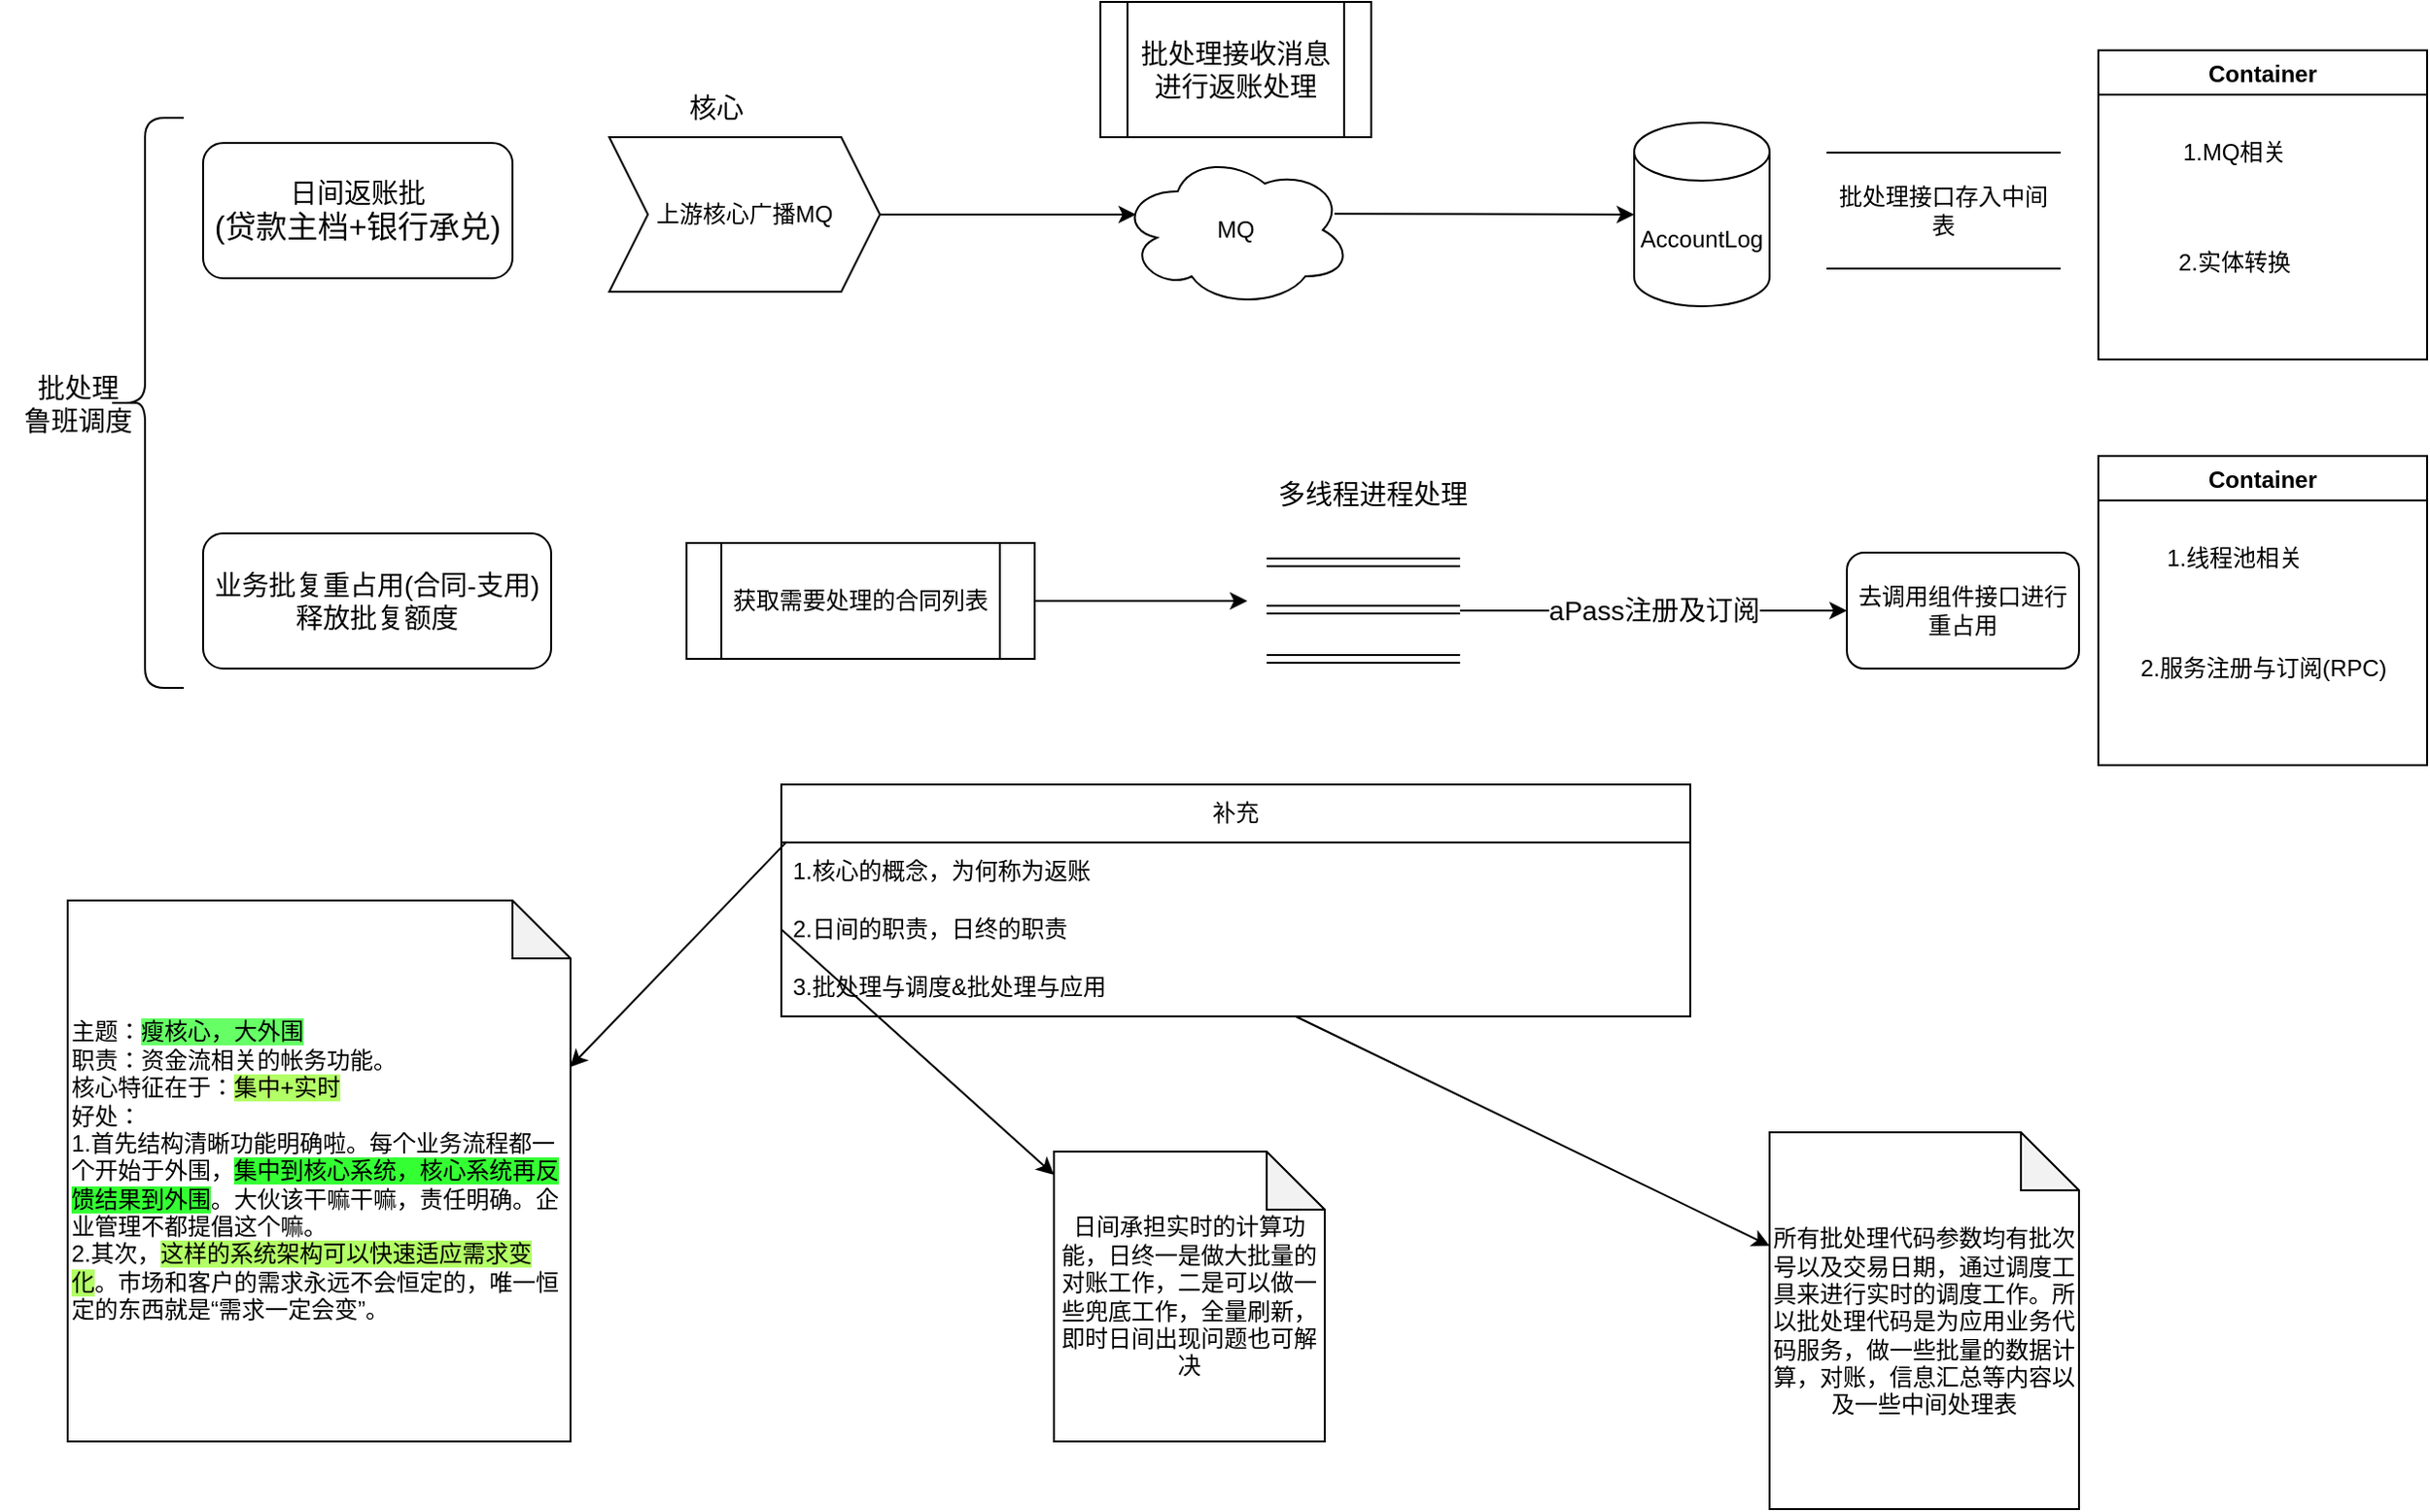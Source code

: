 <mxfile version="24.7.7">
  <diagram name="第 1 页" id="zv5c9dIbN6kBxqN3B4h9">
    <mxGraphModel dx="2670" dy="773" grid="1" gridSize="10" guides="1" tooltips="1" connect="1" arrows="1" fold="1" page="1" pageScale="1" pageWidth="827" pageHeight="1169" math="0" shadow="0">
      <root>
        <mxCell id="0" />
        <mxCell id="1" parent="0" />
        <mxCell id="AlXySb3WD6Xx3yzlpo8Q-1" value="上游核心广播MQ" style="shape=step;perimeter=stepPerimeter;whiteSpace=wrap;html=1;fixedSize=1;" parent="1" vertex="1">
          <mxGeometry x="100" y="135" width="140" height="80" as="geometry" />
        </mxCell>
        <mxCell id="AlXySb3WD6Xx3yzlpo8Q-3" value="&lt;font style=&quot;font-size: 14px;&quot;&gt;日间返账批&lt;/font&gt;&lt;div&gt;&lt;font size=&quot;3&quot;&gt;(贷款主档+银行承兑)&lt;/font&gt;&lt;/div&gt;" style="rounded=1;whiteSpace=wrap;html=1;" parent="1" vertex="1">
          <mxGeometry x="-110" y="138" width="160" height="70" as="geometry" />
        </mxCell>
        <mxCell id="AlXySb3WD6Xx3yzlpo8Q-4" value="AccountLog" style="shape=cylinder3;whiteSpace=wrap;html=1;boundedLbl=1;backgroundOutline=1;size=15;" parent="1" vertex="1">
          <mxGeometry x="630" y="127.5" width="70" height="95" as="geometry" />
        </mxCell>
        <mxCell id="AlXySb3WD6Xx3yzlpo8Q-5" value="&lt;font style=&quot;font-size: 14px;&quot;&gt;批处理接收消息进行返账处理&lt;/font&gt;" style="shape=process;whiteSpace=wrap;html=1;backgroundOutline=1;" parent="1" vertex="1">
          <mxGeometry x="354" y="65" width="140" height="70" as="geometry" />
        </mxCell>
        <mxCell id="AlXySb3WD6Xx3yzlpo8Q-6" value="MQ" style="ellipse;shape=cloud;whiteSpace=wrap;html=1;" parent="1" vertex="1">
          <mxGeometry x="364" y="143" width="120" height="80" as="geometry" />
        </mxCell>
        <mxCell id="AlXySb3WD6Xx3yzlpo8Q-7" value="" style="endArrow=classic;html=1;rounded=0;exitX=1;exitY=0.5;exitDx=0;exitDy=0;entryX=0.07;entryY=0.4;entryDx=0;entryDy=0;entryPerimeter=0;" parent="1" source="AlXySb3WD6Xx3yzlpo8Q-1" target="AlXySb3WD6Xx3yzlpo8Q-6" edge="1">
          <mxGeometry width="50" height="50" relative="1" as="geometry">
            <mxPoint x="310" y="290" as="sourcePoint" />
            <mxPoint x="360" y="240" as="targetPoint" />
          </mxGeometry>
        </mxCell>
        <mxCell id="AlXySb3WD6Xx3yzlpo8Q-8" value="" style="endArrow=classic;html=1;rounded=0;exitX=0.925;exitY=0.395;exitDx=0;exitDy=0;exitPerimeter=0;entryX=0;entryY=0.5;entryDx=0;entryDy=0;entryPerimeter=0;" parent="1" source="AlXySb3WD6Xx3yzlpo8Q-6" target="AlXySb3WD6Xx3yzlpo8Q-4" edge="1">
          <mxGeometry width="50" height="50" relative="1" as="geometry">
            <mxPoint x="520" y="280" as="sourcePoint" />
            <mxPoint x="570" y="230" as="targetPoint" />
          </mxGeometry>
        </mxCell>
        <mxCell id="AlXySb3WD6Xx3yzlpo8Q-10" value="Container" style="swimlane;" parent="1" vertex="1">
          <mxGeometry x="870" y="90" width="170" height="160" as="geometry" />
        </mxCell>
        <mxCell id="AlXySb3WD6Xx3yzlpo8Q-12" value="2.实体转换" style="text;html=1;align=center;verticalAlign=middle;resizable=0;points=[];autosize=1;strokeColor=none;fillColor=none;" parent="AlXySb3WD6Xx3yzlpo8Q-10" vertex="1">
          <mxGeometry x="30" y="95" width="80" height="30" as="geometry" />
        </mxCell>
        <mxCell id="AlXySb3WD6Xx3yzlpo8Q-11" value="1.MQ相关" style="text;html=1;align=center;verticalAlign=middle;resizable=0;points=[];autosize=1;strokeColor=none;fillColor=none;" parent="AlXySb3WD6Xx3yzlpo8Q-10" vertex="1">
          <mxGeometry x="30" y="37.5" width="80" height="30" as="geometry" />
        </mxCell>
        <mxCell id="AlXySb3WD6Xx3yzlpo8Q-13" value="&lt;div&gt;&lt;span style=&quot;font-size: 14px;&quot;&gt;业务批复重占用(合同-支用)&lt;br&gt;释放批复额度&lt;/span&gt;&lt;/div&gt;" style="rounded=1;whiteSpace=wrap;html=1;" parent="1" vertex="1">
          <mxGeometry x="-110" y="340" width="180" height="70" as="geometry" />
        </mxCell>
        <mxCell id="AlXySb3WD6Xx3yzlpo8Q-14" value="&lt;font style=&quot;font-size: 14px;&quot;&gt;核心&lt;/font&gt;" style="text;html=1;align=center;verticalAlign=middle;resizable=0;points=[];autosize=1;strokeColor=none;fillColor=none;" parent="1" vertex="1">
          <mxGeometry x="130" y="105" width="50" height="30" as="geometry" />
        </mxCell>
        <mxCell id="AlXySb3WD6Xx3yzlpo8Q-15" value="批处理接口存入中间表" style="shape=partialRectangle;whiteSpace=wrap;html=1;left=0;right=0;fillColor=none;" parent="1" vertex="1">
          <mxGeometry x="730" y="143" width="120" height="60" as="geometry" />
        </mxCell>
        <mxCell id="AlXySb3WD6Xx3yzlpo8Q-16" value="获取需要处理的合同列表" style="shape=process;whiteSpace=wrap;html=1;backgroundOutline=1;" parent="1" vertex="1">
          <mxGeometry x="140" y="345" width="180" height="60" as="geometry" />
        </mxCell>
        <mxCell id="AlXySb3WD6Xx3yzlpo8Q-22" value="" style="group" parent="1" vertex="1" connectable="0">
          <mxGeometry x="440" y="305" width="110" height="100" as="geometry" />
        </mxCell>
        <mxCell id="AlXySb3WD6Xx3yzlpo8Q-17" value="" style="shape=link;html=1;rounded=0;" parent="AlXySb3WD6Xx3yzlpo8Q-22" edge="1">
          <mxGeometry width="100" relative="1" as="geometry">
            <mxPoint y="50" as="sourcePoint" />
            <mxPoint x="100" y="50" as="targetPoint" />
          </mxGeometry>
        </mxCell>
        <mxCell id="AlXySb3WD6Xx3yzlpo8Q-18" value="" style="shape=link;html=1;rounded=0;" parent="AlXySb3WD6Xx3yzlpo8Q-22" edge="1">
          <mxGeometry width="100" relative="1" as="geometry">
            <mxPoint y="74.5" as="sourcePoint" />
            <mxPoint x="100" y="74.5" as="targetPoint" />
          </mxGeometry>
        </mxCell>
        <mxCell id="AlXySb3WD6Xx3yzlpo8Q-19" value="" style="shape=link;html=1;rounded=0;" parent="AlXySb3WD6Xx3yzlpo8Q-22" edge="1">
          <mxGeometry width="100" relative="1" as="geometry">
            <mxPoint y="100" as="sourcePoint" />
            <mxPoint x="100" y="100" as="targetPoint" />
          </mxGeometry>
        </mxCell>
        <mxCell id="AlXySb3WD6Xx3yzlpo8Q-20" value="&lt;font style=&quot;font-size: 14px;&quot;&gt;多线程进程处理&lt;/font&gt;" style="text;html=1;align=center;verticalAlign=middle;whiteSpace=wrap;rounded=0;" parent="AlXySb3WD6Xx3yzlpo8Q-22" vertex="1">
          <mxGeometry width="110" height="30" as="geometry" />
        </mxCell>
        <mxCell id="AlXySb3WD6Xx3yzlpo8Q-23" value="" style="endArrow=classic;html=1;rounded=0;exitX=1;exitY=0.5;exitDx=0;exitDy=0;" parent="1" source="AlXySb3WD6Xx3yzlpo8Q-16" edge="1">
          <mxGeometry width="50" height="50" relative="1" as="geometry">
            <mxPoint x="370" y="400" as="sourcePoint" />
            <mxPoint x="430" y="375" as="targetPoint" />
          </mxGeometry>
        </mxCell>
        <mxCell id="AlXySb3WD6Xx3yzlpo8Q-24" value="去调用组件接口进行重占用" style="rounded=1;whiteSpace=wrap;html=1;" parent="1" vertex="1">
          <mxGeometry x="740" y="350" width="120" height="60" as="geometry" />
        </mxCell>
        <mxCell id="AlXySb3WD6Xx3yzlpo8Q-26" value="" style="endArrow=classic;html=1;rounded=0;" parent="1" target="AlXySb3WD6Xx3yzlpo8Q-24" edge="1">
          <mxGeometry relative="1" as="geometry">
            <mxPoint x="540" y="380" as="sourcePoint" />
            <mxPoint x="690" y="370" as="targetPoint" />
          </mxGeometry>
        </mxCell>
        <mxCell id="AlXySb3WD6Xx3yzlpo8Q-27" value="&lt;font style=&quot;font-size: 14px;&quot;&gt;aPass注册及订阅&lt;/font&gt;" style="edgeLabel;resizable=0;html=1;;align=center;verticalAlign=middle;" parent="AlXySb3WD6Xx3yzlpo8Q-26" connectable="0" vertex="1">
          <mxGeometry relative="1" as="geometry" />
        </mxCell>
        <mxCell id="AlXySb3WD6Xx3yzlpo8Q-29" value="Container" style="swimlane;" parent="1" vertex="1">
          <mxGeometry x="870" y="300" width="170" height="160" as="geometry" />
        </mxCell>
        <mxCell id="AlXySb3WD6Xx3yzlpo8Q-30" value="2.服务注册与订阅(RPC)" style="text;html=1;align=center;verticalAlign=middle;resizable=0;points=[];autosize=1;strokeColor=none;fillColor=none;" parent="AlXySb3WD6Xx3yzlpo8Q-29" vertex="1">
          <mxGeometry x="10" y="95" width="150" height="30" as="geometry" />
        </mxCell>
        <mxCell id="AlXySb3WD6Xx3yzlpo8Q-31" value="1.线程池相关" style="text;html=1;align=center;verticalAlign=middle;resizable=0;points=[];autosize=1;strokeColor=none;fillColor=none;" parent="AlXySb3WD6Xx3yzlpo8Q-29" vertex="1">
          <mxGeometry x="25" y="37.5" width="90" height="30" as="geometry" />
        </mxCell>
        <mxCell id="AlXySb3WD6Xx3yzlpo8Q-35" value="补充" style="swimlane;fontStyle=0;childLayout=stackLayout;horizontal=1;startSize=30;horizontalStack=0;resizeParent=1;resizeParentMax=0;resizeLast=0;collapsible=1;marginBottom=0;whiteSpace=wrap;html=1;" parent="1" vertex="1">
          <mxGeometry x="189" y="470" width="470" height="120" as="geometry" />
        </mxCell>
        <mxCell id="AlXySb3WD6Xx3yzlpo8Q-36" value="1.核心的概念，为何称为返账" style="text;strokeColor=none;fillColor=none;align=left;verticalAlign=middle;spacingLeft=4;spacingRight=4;overflow=hidden;points=[[0,0.5],[1,0.5]];portConstraint=eastwest;rotatable=0;whiteSpace=wrap;html=1;" parent="AlXySb3WD6Xx3yzlpo8Q-35" vertex="1">
          <mxGeometry y="30" width="470" height="30" as="geometry" />
        </mxCell>
        <mxCell id="AlXySb3WD6Xx3yzlpo8Q-37" value="2.日间的职责，日终的职责" style="text;strokeColor=none;fillColor=none;align=left;verticalAlign=middle;spacingLeft=4;spacingRight=4;overflow=hidden;points=[[0,0.5],[1,0.5]];portConstraint=eastwest;rotatable=0;whiteSpace=wrap;html=1;" parent="AlXySb3WD6Xx3yzlpo8Q-35" vertex="1">
          <mxGeometry y="60" width="470" height="30" as="geometry" />
        </mxCell>
        <mxCell id="AlXySb3WD6Xx3yzlpo8Q-38" value="3.批处理与调度&amp;amp;批处理与应用" style="text;strokeColor=none;fillColor=none;align=left;verticalAlign=middle;spacingLeft=4;spacingRight=4;overflow=hidden;points=[[0,0.5],[1,0.5]];portConstraint=eastwest;rotatable=0;whiteSpace=wrap;html=1;" parent="AlXySb3WD6Xx3yzlpo8Q-35" vertex="1">
          <mxGeometry y="90" width="470" height="30" as="geometry" />
        </mxCell>
        <mxCell id="AlXySb3WD6Xx3yzlpo8Q-39" value="" style="shape=curlyBracket;whiteSpace=wrap;html=1;rounded=1;labelPosition=left;verticalLabelPosition=middle;align=right;verticalAlign=middle;" parent="1" vertex="1">
          <mxGeometry x="-160" y="125" width="40" height="295" as="geometry" />
        </mxCell>
        <mxCell id="AlXySb3WD6Xx3yzlpo8Q-40" value="&lt;font style=&quot;font-size: 14px;&quot;&gt;批处理&lt;br&gt;鲁班调度&lt;/font&gt;" style="text;html=1;align=center;verticalAlign=middle;resizable=0;points=[];autosize=1;strokeColor=none;fillColor=none;" parent="1" vertex="1">
          <mxGeometry x="-215" y="247.5" width="80" height="50" as="geometry" />
        </mxCell>
        <mxCell id="Qg0o_cGmYhYIGyor3dkJ-1" value="主题：&lt;span style=&quot;background-color: rgb(102, 255, 102);&quot;&gt;瘦核心，大外围&lt;/span&gt;&lt;div&gt;职责：资金流相关的帐务功能。&lt;/div&gt;&lt;div&gt;核心特征在于：&lt;span style=&quot;background-color: rgb(179, 255, 102);&quot;&gt;集中+实时&lt;/span&gt;&lt;/div&gt;&lt;div&gt;&lt;span style=&quot;background-color: initial;&quot;&gt;好处：&lt;/span&gt;&lt;/div&gt;&lt;div&gt;&lt;span style=&quot;background-color: initial;&quot;&gt;1.首先结构清晰功能明确啦。每个业务流程都一个开始于外围，&lt;/span&gt;&lt;span style=&quot;background-color: rgb(51, 255, 51);&quot;&gt;集中到核心系统，核心系统再反馈结果到外围&lt;/span&gt;&lt;span style=&quot;background-color: initial;&quot;&gt;。大伙该干嘛干嘛，责任明确。企业管理不都提倡这个嘛。&lt;/span&gt;&lt;div&gt;2.其次，&lt;span style=&quot;background-color: rgb(179, 255, 102);&quot;&gt;这样的系统架构可以快速适应需求变化&lt;/span&gt;。市场和客户的需求永远不会恒定的，唯一恒定的东西就是“需求一定会变”。&lt;/div&gt;&lt;/div&gt;" style="shape=note;whiteSpace=wrap;html=1;backgroundOutline=1;darkOpacity=0.05;align=left;" vertex="1" parent="1">
          <mxGeometry x="-180" y="530" width="260" height="280" as="geometry" />
        </mxCell>
        <mxCell id="Qg0o_cGmYhYIGyor3dkJ-2" value="日间承担实时的计算功能，日终一是做大批量的对账工作，二是可以做一些兜底工作，全量刷新，即时日间出现问题也可解决" style="shape=note;whiteSpace=wrap;html=1;backgroundOutline=1;darkOpacity=0.05;" vertex="1" parent="1">
          <mxGeometry x="330" y="660" width="140" height="150" as="geometry" />
        </mxCell>
        <mxCell id="Qg0o_cGmYhYIGyor3dkJ-3" value="所有批处理代码参数均有批次号以及交易日期，通过调度工具来进行实时的调度工作。所以批处理代码是为应用业务代码服务，做一些批量的数据计算，对账，信息汇总等内容以及一些中间处理表" style="shape=note;whiteSpace=wrap;html=1;backgroundOutline=1;darkOpacity=0.05;" vertex="1" parent="1">
          <mxGeometry x="700" y="650" width="160" height="195" as="geometry" />
        </mxCell>
        <mxCell id="Qg0o_cGmYhYIGyor3dkJ-4" value="" style="endArrow=classic;html=1;rounded=0;exitX=0.006;exitY=-0.014;exitDx=0;exitDy=0;exitPerimeter=0;entryX=0.999;entryY=0.308;entryDx=0;entryDy=0;entryPerimeter=0;" edge="1" parent="1" source="AlXySb3WD6Xx3yzlpo8Q-36" target="Qg0o_cGmYhYIGyor3dkJ-1">
          <mxGeometry width="50" height="50" relative="1" as="geometry">
            <mxPoint x="140" y="770" as="sourcePoint" />
            <mxPoint x="190" y="720" as="targetPoint" />
          </mxGeometry>
        </mxCell>
        <mxCell id="Qg0o_cGmYhYIGyor3dkJ-5" value="" style="endArrow=classic;html=1;rounded=0;exitX=0;exitY=0.5;exitDx=0;exitDy=0;" edge="1" parent="1" source="AlXySb3WD6Xx3yzlpo8Q-37" target="Qg0o_cGmYhYIGyor3dkJ-2">
          <mxGeometry width="50" height="50" relative="1" as="geometry">
            <mxPoint x="200" y="770" as="sourcePoint" />
            <mxPoint x="250" y="720" as="targetPoint" />
          </mxGeometry>
        </mxCell>
        <mxCell id="Qg0o_cGmYhYIGyor3dkJ-6" value="" style="endArrow=classic;html=1;rounded=0;" edge="1" parent="1" source="AlXySb3WD6Xx3yzlpo8Q-38" target="Qg0o_cGmYhYIGyor3dkJ-3">
          <mxGeometry width="50" height="50" relative="1" as="geometry">
            <mxPoint x="600" y="670" as="sourcePoint" />
            <mxPoint x="650" y="620" as="targetPoint" />
          </mxGeometry>
        </mxCell>
      </root>
    </mxGraphModel>
  </diagram>
</mxfile>
